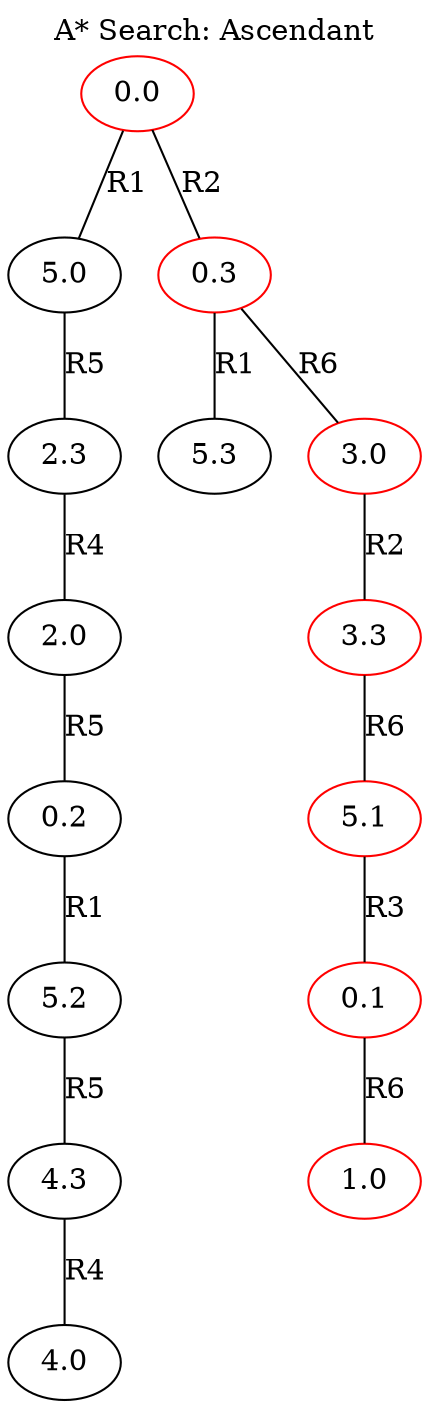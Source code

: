 strict graph G {
labelloc="t";
label="A* Search: Ascendant";

0.0 -- 5.0[label= R1];
0.0 -- 0.3[label= R2];
0.3 -- 5.3[label= R1];
0.3 -- 3.0[label= R6];
5.0 -- 2.3[label= R5];
3.0 -- 3.3[label= R2];
3.3 -- 5.1[label= R6];
2.3 -- 2.0[label= R4];
5.1 -- 0.1[label= R3];
2.0 -- 0.2[label= R5];
0.2 -- 5.2[label= R1];
5.2 -- 4.3[label= R5];
4.3 -- 4.0[label= R4];
0.1 -- 1.0[label= R6];

	subgraph Solution {
	0.0 [color=red];
	0.3 [color=red];
	3.0 [color=red];
	3.3 [color=red];
	5.1 [color=red];
	0.1 [color=red];
	1.0 [color=red];
	}
}
